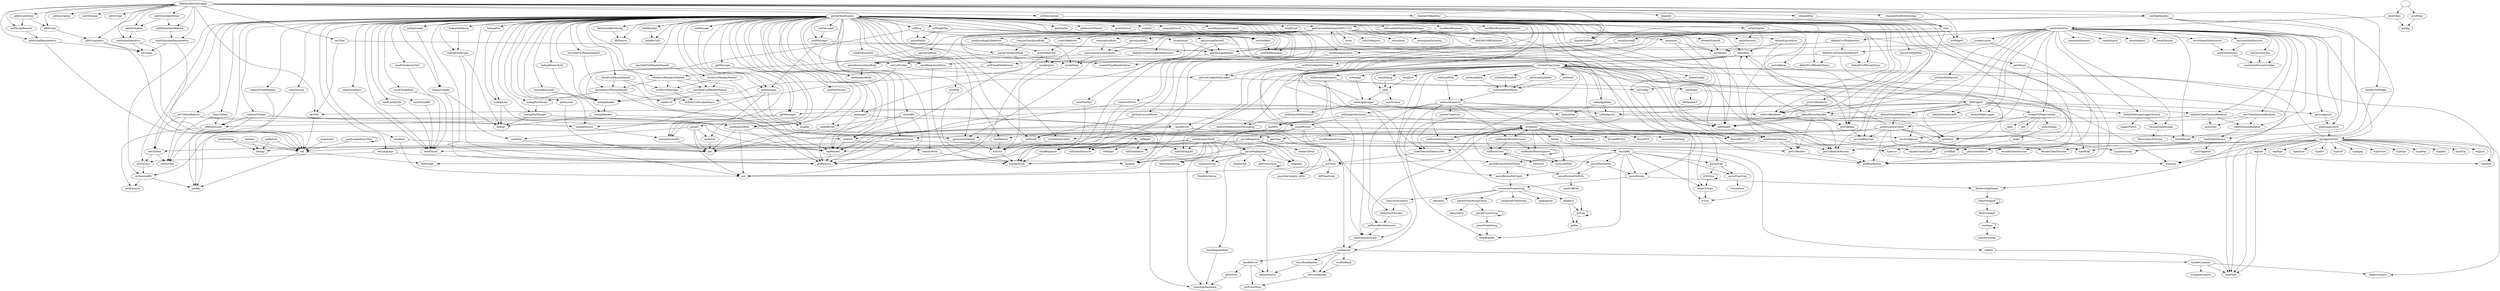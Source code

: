 strict digraph deps {
"acceptsJson" [style=solid];
"addAttrs" [style=solid];
"addContentDispositionFileName" [style=solid];
"addHeader" [style=solid];
"addHeaderInternal" [style=solid];
"addMessage" [style=solid];
"addMessageI" [style=solid];
"addScript" [style=solid];
"addScriptAttrs" [style=solid];
"addScriptEither" [style=solid];
"addScriptRemote" [style=solid];
"addScriptRemoteAttrs" [style=solid];
"addStylesheet" [style=solid];
"addStylesheetAttrs" [style=solid];
"addStylesheetEither" [style=solid];
"addStylesheetRemote" [style=solid];
"addStylesheetRemoteAttrs" [style=solid];
"addTwoLetters" [style=solid];
"alreadyExpired" [style=solid];
"array" [style=solid];
"asWidgetT" [style=solid];
"askHandlerEnv" [style=solid];
"asyncHelper" [style=solid];
"authorizationCheck" [style=solid];
"badMethod" [style=solid];
"basicRunHandler" [style=solid];
"breadcrumbs" [style=solid];
"cacheByGet" [style=solid];
"cacheBySet" [style=solid];
"cacheGet" [style=solid];
"cacheSeconds" [style=solid];
"cacheSet" [style=solid];
"cached" [style=solid];
"cachedBy" [style=solid];
"checkCsrfHeaderNamed" [style=solid];
"checkCsrfHeaderOrParam" [style=solid];
"checkCsrfParamNamed" [style=solid];
"clearSession" [style=solid];
"clearUltDest" [style=solid];
"clientSessionBackend" [style=solid];
"clientSessionDateCacher" [style=solid];
"contentTypeHeaderIsJson" [style=solid];
"contentTypeTypes" [style=solid];
"csrfCheckMiddleware" [style=solid];
"csrfErrorMessage" [style=solid];
"csrfSetCookieMiddleware" [style=solid];
"customizeSessionCookies" [style=solid];
"decodeClientSession" [style=solid];
"defaultClientSessionBackend" [style=solid];
"defaultCsrfCheckMiddleware" [style=solid];
"defaultCsrfCookieName" [style=solid];
"defaultCsrfHeaderName" [style=solid];
"defaultCsrfMiddleware" [style=solid];
"defaultCsrfParamName" [style=solid];
"defaultCsrfSetCookieMiddleware" [style=solid];
"defaultErrorHandler" [style=solid];
"defaultGen" [style=solid];
"defaultGetHandler" [style=solid];
"defaultLayoutJson" [style=solid];
"defaultMakeLogger" [style=solid];
"defaultMessageLoggerSource" [style=solid];
"defaultMiddlewaresNoLogging" [style=solid];
"defaultShouldLogIO" [style=solid];
"defaultStatus" [style=solid];
"defaultYesodMiddleware" [style=solid];
"deleteCookie" [style=solid];
"deleteSession" [style=solid];
"develMain" [style=solid];
"diffTimeScale" [style=solid];
"dispatchFromString" [style=solid];
"dispatchTo" [style=solid];
"drop1Slash" [style=solid];
"dropBracket" [style=solid];
"emptyContent" [style=solid];
"encodeClientSession" [style=solid];
"envClientSessionBackend" [style=solid];
"errFromShow" [style=solid];
"evalFallback" [style=solid];
"evaluateContent" [style=solid];
"expiresAt" [style=solid];
"fakeHandlerGetLogger" [style=solid];
"fileLocationToString" [style=solid];
"fileSource" [style=solid];
"fileSourceByteString" [style=solid];
"findOverlapF" [style=solid];
"findOverlapNames" [style=solid];
"findOverlapsF" [style=solid];
"flatten" [style=solid];
"forkHandler" [style=solid];
"formatLogMessage" [style=solid];
"formatRFC1123" [style=solid];
"formatRFC822" [style=solid];
"formatW3" [style=solid];
"fromByteVector" [style=solid];
"get" [style=solid];
"getApprootText" [style=solid];
"getCurrentMaxExpiresRFC1123" [style=solid];
"getCurrentRoute" [style=solid];
"getExpires" [style=solid];
"getGetMaxExpires" [style=solid];
"getMessage" [style=solid];
"getMessageRender" [style=solid];
"getMessages" [style=solid];
"getPostParams" [style=solid];
"getRequest" [style=solid];
"getRouteToParent" [style=solid];
"getSession" [style=solid];
"getStatus" [style=solid];
"getSubCurrentRoute" [style=solid];
"getSubYesod" [style=solid];
"getTime" [style=solid];
"getUrlRender" [style=solid];
"getUrlRenderParams" [style=solid];
"getYesod" [style=solid];
"getsYesod" [style=solid];
"giveUrlRenderer" [style=solid];
"goRes" [style=solid];
"goTree" [style=solid];
"guessApproot" [style=solid];
"guessApprootOr" [style=solid];
"hamletToRepHtml" [style=solid];
"handleContents" [style=solid];
"handleError" [style=solid];
"handlerError" [style=solid];
"handlerToIO" [style=solid];
"handlerToWidget" [style=solid];
"hasSuffix" [style=solid];
"hasValidCsrfHeaderNamed" [style=solid];
"hasValidCsrfHeaderNamed\'" [style=solid];
"hasValidCsrfParamNamed" [style=solid];
"hasValidCsrfParamNamed\'" [style=solid];
"hcError" [style=solid];
"headerToPair" [style=solid];
"httpAccept" [style=solid];
"ihamletToHtml" [style=solid];
"ihamletToRepHtml" [style=solid];
"instanceD" [style=solid];
"invalidArgs" [style=solid];
"invalidArgsI" [style=solid];
"isTvar" [style=solid];
"jelper" [style=solid];
"jsToHtml" [style=solid];
"jsonEncodingOrRedirect" [style=solid];
"jsonOrRedirect" [style=solid];
"jsonOrRedirect\'" [style=solid];
"jsonToRepJson" [style=solid];
"justSingleton" [style=solid];
"langKey" [style=solid];
"languages" [style=solid];
"laxSameSiteSessions" [style=solid];
"left" [style=solid];
"liftHandlerT" [style=solid];
"liftWidgetT" [style=solid];
"limitRequestBody" [style=solid];
"lineContinuations" [style=solid];
"liteApp" [style=solid];
"loadClientSession" [style=solid];
"loggerPutStr" [style=solid];
"lookupBasicAuth" [style=solid];
"lookupBearerAuth" [style=solid];
"lookupCookie" [style=solid];
"lookupCookies" [style=solid];
"lookupFile" [style=solid];
"lookupFiles" [style=solid];
"lookupGetParam" [style=solid];
"lookupGetParams" [style=solid];
"lookupHeader" [style=solid];
"lookupHeaders" [style=solid];
"lookupPostParam" [style=solid];
"lookupPostParams" [style=solid];
"lookupSession" [style=solid];
"lookupSessionBS" [style=solid];
"lookup\'" [style=solid];
"masterTypeSyns" [style=solid];
"maybeAuthorized" [style=solid];
"minToSec" [style=solid];
"mkDefaultMiddlewares" [style=solid];
"mkDispatchClause" [style=solid];
"mkDispatchInstance" [style=solid];
"mkFileInfoFile" [style=solid];
"mkFileInfoLBS" [style=solid];
"mkFileInfoSource" [style=solid];
"mkMDS" [style=solid];
"mkParseRouteInstance" [style=solid];
"mkRenderRouteClauses" [style=solid];
"mkRenderRouteInstance" [style=solid];
"mkRouteAttrsInstance" [style=solid];
"mkRouteCons" [style=solid];
"mkYesod" [style=solid];
"mkYesodData" [style=solid];
"mkYesodDispatch" [style=solid];
"mkYesodGeneral" [style=solid];
"mkYesodSubData" [style=solid];
"mkYesodSubDispatch" [style=solid];
"mkYesodWith" [style=solid];
"mkYesodWithParser" [style=solid];
"modSession" [style=solid];
"modify" [style=solid];
"msgKey" [style=solid];
"myApp" [style=solid];
"nameToType" [style=solid];
"neverExpires" [style=solid];
"newIdent" [style=solid];
"notAuthenticated" [style=solid];
"notFound" [style=solid];
"notModified" [style=solid];
"notStrict" [style=solid];
"onMethod" [style=solid];
"onStatic" [style=solid];
"overlaps" [style=solid];
"parseCheckJsonBody" [style=solid];
"parseInsecureJsonBody" [style=solid];
"parseJsonBody" [style=solid];
"parseJsonBody_" [style=solid];
"parseMatch" [style=solid];
"parseRoutes" [style=solid];
"parseRoutesFile" [style=solid];
"parseRoutesFileNoCheck" [style=solid];
"parseRoutesFileWith" [style=solid];
"parseRoutesNoCheck" [style=solid];
"parseType" [style=solid];
"parseTypeTree" [style=solid];
"parseWaiRequest" [style=solid];
"permissionDenied" [style=solid];
"permissionDeniedI" [style=solid];
"pieceFromString" [style=solid];
"piecesFromString" [style=solid];
"piecesFromStringCheck" [style=solid];
"piecesOverlap" [style=solid];
"posixDayLength_int64" [style=solid];
"preEscapedLazyText" [style=solid];
"prodMain" [style=solid];
"provideJson" [style=solid];
"provideRep" [style=solid];
"provideRepType" [style=solid];
"put" [style=solid];
"putTime" [style=solid];
"randomString" [style=solid];
"rawRequestBody" [style=solid];
"rbHelper" [style=solid];
"rbHelper\'" [style=solid];
"readIntegral" [style=solid];
"readUtf8File" [style=solid];
"redirect" [style=solid];
"redirectToPost" [style=solid];
"redirectUltDest" [style=solid];
"redirectWith" [style=solid];
"repJson" [style=solid];
"repPlain" [style=solid];
"repXml" [style=solid];
"replaceOrAddHeader" [style=solid];
"requireCheckJsonBody" [style=solid];
"requireInsecureJsonBody" [style=solid];
"requireJsonBody" [style=solid];
"resolveApproot" [style=solid];
"resourceMulti" [style=solid];
"resourceTreeName" [style=solid];
"resourceTreePieces" [style=solid];
"resourcesFromString" [style=solid];
"respond" [style=solid];
"respondSource" [style=solid];
"returnJson" [style=solid];
"returnJsonEncoding" [style=solid];
"rfc6266Utf8FileName" [style=solid];
"right" [style=solid];
"rules" [style=solid];
"runFakeHandler" [style=solid];
"runHandler" [style=solid];
"runRequestBody" [style=solid];
"safeEh" [style=solid];
"sameSiteSession" [style=solid];
"selectRep" [style=solid];
"sendChunk" [style=solid];
"sendChunkBS" [style=solid];
"sendChunkHtml" [style=solid];
"sendChunkLBS" [style=solid];
"sendChunkLazyText" [style=solid];
"sendChunkText" [style=solid];
"sendFile" [style=solid];
"sendFilePart" [style=solid];
"sendFlush" [style=solid];
"sendRawResponse" [style=solid];
"sendRawResponseNoConduit" [style=solid];
"sendResponse" [style=solid];
"sendResponseCreated" [style=solid];
"sendResponseNoContent" [style=solid];
"sendResponseStatus" [style=solid];
"sendStatusJSON" [style=solid];
"sendWaiApplication" [style=solid];
"sendWaiResponse" [style=solid];
"serverValue" [style=solid];
"setCookie" [style=solid];
"setCsrfCookie" [style=solid];
"setCsrfCookieWithCookie" [style=solid];
"setDescription" [style=solid];
"setDescriptionI" [style=solid];
"setEtag" [style=solid];
"setHeader" [style=solid];
"setLanguage" [style=solid];
"setMessage" [style=solid];
"setMessageI" [style=solid];
"setOGImage" [style=solid];
"setOGType" [style=solid];
"setSession" [style=solid];
"setSessionBS" [style=solid];
"setTitle" [style=solid];
"setTitleI" [style=solid];
"setUltDest" [style=solid];
"setUltDestCurrent" [style=solid];
"setUltDestReferer" [style=solid];
"setWeakEtag" [style=solid];
"showIntegral" [style=solid];
"simpleContentType" [style=solid];
"splitSpaces" [style=solid];
"sslOnlyMiddleware" [style=solid];
"sslOnlySessions" [style=solid];
"strictSameSiteSessions" [style=solid];
"subHelper" [style=solid];
"takeAttrs" [style=solid];
"tell" [style=solid];
"tellWidget" [style=solid];
"textQueryString" [style=solid];
"toErrorHandler" [style=solid];
"toTypeTree" [style=solid];
"toUnique" [style=solid];
"toWaiApp" [style=solid];
"toWaiAppLogger" [style=solid];
"toWaiAppPlain" [style=solid];
"toWaiAppYre" [style=solid];
"tokenKey" [style=solid];
"tooLargeResponse" [style=solid];
"ttToType" [style=solid];
"typeAtom" [style=solid];
"typeCss" [style=solid];
"typeFlv" [style=solid];
"typeGif" [style=solid];
"typeHtml" [style=solid];
"typeJavascript" [style=solid];
"typeJpeg" [style=solid];
"typeJson" [style=solid];
"typeOctet" [style=solid];
"typeOgv" [style=solid];
"typePlain" [style=solid];
"typePng" [style=solid];
"typeRss" [style=solid];
"typeSvg" [style=solid];
"typeXml" [style=solid];
"ultDestKey" [style=solid];
"unauthorizedI" [style=solid];
"validCsrf" [style=solid];
"waiRequest" [style=solid];
"warp" [style=solid];
"warpDebug" [style=solid];
"warpEnv" [style=solid];
"watchTermFile" [style=solid];
"whamlet" [style=solid];
"whamletFile" [style=solid];
"whamletFileWithSettings" [style=solid];
"widgetToPageContent" [style=solid];
"withDynamic" [style=solid];
"withDynamicMulti" [style=solid];
"withUrlRenderer" [style=solid];
"yarToResponse" [style=solid];
"yesodRender" [style=solid];
"yesodRunner" [style=solid];
"yesodVersion" [style=solid];
"" -> "develMain";
"" -> "prodMain";
"acceptsJson" -> "getRequest";
"addAttrs" -> "goRes";
"addAttrs" -> "goTree";
"addContentDispositionFileName" -> "addHeader";
"addContentDispositionFileName" -> "rfc6266Utf8FileName";
"addHeader" -> "addHeaderInternal";
"addHeaderInternal" -> "getUrlRender";
"addHeaderInternal" -> "getUrlRenderParams";
"addHeaderInternal" -> "tell";
"addMessage" -> "lookupSessionBS";
"addMessage" -> "msgKey";
"addMessage" -> "setSessionBS";
"addMessageI" -> "addMessage";
"addMessageI" -> "getMessageRender";
"addScript" -> "addScriptAttrs";
"addScriptAttrs" -> "tell";
"addScriptAttrs" -> "toUnique";
"addScriptEither" -> "addScript";
"addScriptEither" -> "addScriptRemote";
"addScriptRemote" -> "addScriptRemoteAttrs";
"addScriptRemoteAttrs" -> "tell";
"addScriptRemoteAttrs" -> "toUnique";
"addStylesheet" -> "addStylesheetAttrs";
"addStylesheetAttrs" -> "tell";
"addStylesheetAttrs" -> "toUnique";
"addStylesheetEither" -> "addStylesheet";
"addStylesheetEither" -> "addStylesheetRemote";
"addStylesheetRemote" -> "addStylesheetRemoteAttrs";
"addStylesheetRemoteAttrs" -> "tell";
"addStylesheetRemoteAttrs" -> "toUnique";
"addTwoLetters" -> "addTwoLetters";
"alreadyExpired" -> "setHeader";
"asyncHelper" -> "jelper";
"authorizationCheck" -> "getCurrentRoute";
"authorizationCheck" -> "getYesod";
"authorizationCheck" -> "notAuthenticated";
"authorizationCheck" -> "permissionDenied";
"authorizationCheck" -> "provideRepType";
"authorizationCheck" -> "redirect";
"authorizationCheck" -> "selectRep";
"authorizationCheck" -> "setUltDestCurrent";
"authorizationCheck" -> "typeHtml";
"authorizationCheck" -> "typeJson";
"badMethod" -> "hcError";
"badMethod" -> "waiRequest";
"basicRunHandler" -> "defaultStatus";
"basicRunHandler" -> "toErrorHandler";
"breadcrumbs" -> "getCurrentRoute";
"breadcrumbs" -> "sendWaiApplication";
"cacheByGet" -> "get";
"cacheBySet" -> "get";
"cacheBySet" -> "getTime";
"cacheBySet" -> "put";
"cacheBySet" -> "putTime";
"cacheBySet" -> "tellWidget";
"cacheGet" -> "get";
"cacheSeconds" -> "setHeader";
"cacheSet" -> "get";
"cacheSet" -> "put";
"cached" -> "cacheGet";
"cached" -> "cacheSet";
"cached" -> "get";
"cached" -> "put";
"cachedBy" -> "cacheByGet";
"cachedBy" -> "cacheBySet";
"cachedBy" -> "get";
"cachedBy" -> "put";
"checkCsrfHeaderNamed" -> "csrfErrorMessage";
"checkCsrfHeaderNamed" -> "hasValidCsrfHeaderNamed\'";
"checkCsrfHeaderNamed" -> "permissionDenied";
"checkCsrfHeaderOrParam" -> "csrfErrorMessage";
"checkCsrfHeaderOrParam" -> "hasValidCsrfHeaderNamed\'";
"checkCsrfHeaderOrParam" -> "hasValidCsrfParamNamed\'";
"checkCsrfHeaderOrParam" -> "permissionDenied";
"checkCsrfParamNamed" -> "csrfErrorMessage";
"checkCsrfParamNamed" -> "hasValidCsrfParamNamed\'";
"checkCsrfParamNamed" -> "permissionDenied";
"clearSession" -> "modify";
"clearUltDest" -> "deleteSession";
"clearUltDest" -> "ultDestKey";
"clientSessionBackend" -> "loadClientSession";
"clientSessionDateCacher" -> "putTime";
"contentTypeTypes" -> "defaultMiddlewaresNoLogging";
"contentTypeTypes" -> "getGetMaxExpires";
"contentTypeTypes" -> "mkDefaultMiddlewares";
"contentTypeTypes" -> "mkYesod";
"contentTypeTypes" -> "mkYesodData";
"contentTypeTypes" -> "mkYesodDispatch";
"contentTypeTypes" -> "mkYesodSubData";
"contentTypeTypes" -> "mkYesodSubDispatch";
"contentTypeTypes" -> "mkYesodWith";
"contentTypeTypes" -> "parseRoutes";
"contentTypeTypes" -> "parseRoutesFile";
"contentTypeTypes" -> "parseRoutesFileNoCheck";
"contentTypeTypes" -> "parseRoutesNoCheck";
"contentTypeTypes" -> "simpleContentType";
"contentTypeTypes" -> "toWaiApp";
"contentTypeTypes" -> "toWaiAppPlain";
"contentTypeTypes" -> "toWaiAppYre";
"contentTypeTypes" -> "typeCss";
"contentTypeTypes" -> "typeHtml";
"contentTypeTypes" -> "typeJavascript";
"contentTypeTypes" -> "typeJson";
"contentTypeTypes" -> "typePlain";
"contentTypeTypes" -> "typeXml";
"contentTypeTypes" -> "warp";
"contentTypeTypes" -> "warpDebug";
"contentTypeTypes" -> "warpEnv";
"csrfCheckMiddleware" -> "checkCsrfHeaderOrParam";
"csrfErrorMessage" -> "defaultCsrfCookieName";
"csrfSetCookieMiddleware" -> "setCsrfCookieWithCookie";
"defaultClientSessionBackend" -> "clientSessionBackend";
"defaultClientSessionBackend" -> "clientSessionDateCacher";
"defaultClientSessionBackend" -> "minToSec";
"defaultCsrfCheckMiddleware" -> "csrfCheckMiddleware";
"defaultCsrfCheckMiddleware" -> "defaultCsrfHeaderName";
"defaultCsrfCheckMiddleware" -> "defaultCsrfParamName";
"defaultCsrfCheckMiddleware" -> "getCurrentRoute";
"defaultCsrfMiddleware" -> "defaultCsrfCheckMiddleware";
"defaultCsrfMiddleware" -> "defaultCsrfSetCookieMiddleware";
"defaultCsrfSetCookieMiddleware" -> "setCsrfCookie";
"defaultErrorHandler" -> "addHeader";
"defaultErrorHandler" -> "getUrlRender";
"defaultErrorHandler" -> "getYesod";
"defaultErrorHandler" -> "provideRep";
"defaultErrorHandler" -> "selectRep";
"defaultErrorHandler" -> "waiRequest";
"defaultGetHandler" -> "mkParseRouteInstance";
"defaultLayoutJson" -> "provideRep";
"defaultLayoutJson" -> "selectRep";
"defaultMessageLoggerSource" -> "formatLogMessage";
"defaultMessageLoggerSource" -> "loggerPutStr";
"defaultYesodMiddleware" -> "addHeader";
"defaultYesodMiddleware" -> "authorizationCheck";
"deleteCookie" -> "addHeaderInternal";
"deleteSession" -> "modSession";
"deleteSession" -> "modify";
"develMain" -> "myApp";
"develMain" -> "watchTermFile";
"dispatchTo" -> "tell";
"envClientSessionBackend" -> "clientSessionBackend";
"envClientSessionBackend" -> "clientSessionDateCacher";
"envClientSessionBackend" -> "minToSec";
"evalFallback" -> "toErrorHandler";
"expiresAt" -> "formatRFC1123";
"expiresAt" -> "setHeader";
"fakeHandlerGetLogger" -> "addScript";
"fakeHandlerGetLogger" -> "addScriptAttrs";
"fakeHandlerGetLogger" -> "addScriptEither";
"fakeHandlerGetLogger" -> "addScriptRemote";
"fakeHandlerGetLogger" -> "addScriptRemoteAttrs";
"fakeHandlerGetLogger" -> "addStylesheet";
"fakeHandlerGetLogger" -> "addStylesheetAttrs";
"fakeHandlerGetLogger" -> "addStylesheetEither";
"fakeHandlerGetLogger" -> "addStylesheetRemote";
"fakeHandlerGetLogger" -> "addStylesheetRemoteAttrs";
"fakeHandlerGetLogger" -> "asWidgetT";
"fakeHandlerGetLogger" -> "handlerToWidget";
"fakeHandlerGetLogger" -> "ihamletToHtml";
"fakeHandlerGetLogger" -> "ihamletToRepHtml";
"fakeHandlerGetLogger" -> "runFakeHandler";
"fakeHandlerGetLogger" -> "setDescription";
"fakeHandlerGetLogger" -> "setDescriptionI";
"fakeHandlerGetLogger" -> "setOGImage";
"fakeHandlerGetLogger" -> "setOGType";
"fakeHandlerGetLogger" -> "setTitle";
"fakeHandlerGetLogger" -> "setTitleI";
"fakeHandlerGetLogger" -> "whamlet";
"fakeHandlerGetLogger" -> "whamletFile";
"fakeHandlerGetLogger" -> "whamletFileWithSettings";
"fileSourceByteString" -> "fileSource";
"findOverlapF" -> "overlaps";
"findOverlapNames" -> "findOverlapsF";
"findOverlapsF" -> "findOverlapF";
"findOverlapsF" -> "findOverlapsF";
"flatten" -> "hasSuffix";
"forkHandler" -> "handlerToIO";
"formatLogMessage" -> "fileLocationToString";
"getApprootText" -> "contentTypeTypes";
"getApprootText" -> "emptyContent";
"getApprootText" -> "repJson";
"getApprootText" -> "repPlain";
"getApprootText" -> "repXml";
"getApprootText" -> "simpleContentType";
"getApprootText" -> "typeAtom";
"getApprootText" -> "typeCss";
"getApprootText" -> "typeFlv";
"getApprootText" -> "typeGif";
"getApprootText" -> "typeHtml";
"getApprootText" -> "typeJavascript";
"getApprootText" -> "typeJpeg";
"getApprootText" -> "typeJson";
"getApprootText" -> "typeOctet";
"getApprootText" -> "typeOgv";
"getApprootText" -> "typePlain";
"getApprootText" -> "typePng";
"getApprootText" -> "typeRss";
"getApprootText" -> "typeSvg";
"getApprootText" -> "typeXml";
"getCurrentMaxExpiresRFC1123" -> "acceptsJson";
"getCurrentMaxExpiresRFC1123" -> "array";
"getCurrentMaxExpiresRFC1123" -> "contentTypeHeaderIsJson";
"getCurrentMaxExpiresRFC1123" -> "defaultLayoutJson";
"getCurrentMaxExpiresRFC1123" -> "formatRFC1123";
"getCurrentMaxExpiresRFC1123" -> "jsonEncodingOrRedirect";
"getCurrentMaxExpiresRFC1123" -> "jsonOrRedirect";
"getCurrentMaxExpiresRFC1123" -> "jsonToRepJson";
"getCurrentMaxExpiresRFC1123" -> "parseCheckJsonBody";
"getCurrentMaxExpiresRFC1123" -> "parseInsecureJsonBody";
"getCurrentMaxExpiresRFC1123" -> "parseJsonBody";
"getCurrentMaxExpiresRFC1123" -> "parseJsonBody_";
"getCurrentMaxExpiresRFC1123" -> "provideJson";
"getCurrentMaxExpiresRFC1123" -> "requireCheckJsonBody";
"getCurrentMaxExpiresRFC1123" -> "requireInsecureJsonBody";
"getCurrentMaxExpiresRFC1123" -> "requireJsonBody";
"getCurrentMaxExpiresRFC1123" -> "returnJson";
"getCurrentMaxExpiresRFC1123" -> "returnJsonEncoding";
"getCurrentRoute" -> "askHandlerEnv";
"getGetMaxExpires" -> "addContentDispositionFileName";
"getGetMaxExpires" -> "addHeader";
"getGetMaxExpires" -> "addMessage";
"getGetMaxExpires" -> "addMessageI";
"getGetMaxExpires" -> "alreadyExpired";
"getGetMaxExpires" -> "badMethod";
"getGetMaxExpires" -> "cacheByGet";
"getGetMaxExpires" -> "cacheBySet";
"getGetMaxExpires" -> "cacheGet";
"getGetMaxExpires" -> "cacheSeconds";
"getGetMaxExpires" -> "cacheSet";
"getGetMaxExpires" -> "cached";
"getGetMaxExpires" -> "cachedBy";
"getGetMaxExpires" -> "checkCsrfHeaderNamed";
"getGetMaxExpires" -> "checkCsrfHeaderOrParam";
"getGetMaxExpires" -> "checkCsrfParamNamed";
"getGetMaxExpires" -> "clearSession";
"getGetMaxExpires" -> "clearUltDest";
"getGetMaxExpires" -> "defaultCsrfCookieName";
"getGetMaxExpires" -> "defaultCsrfHeaderName";
"getGetMaxExpires" -> "defaultCsrfParamName";
"getGetMaxExpires" -> "deleteCookie";
"getGetMaxExpires" -> "deleteSession";
"getGetMaxExpires" -> "expiresAt";
"getGetMaxExpires" -> "fileSource";
"getGetMaxExpires" -> "fileSourceByteString";
"getGetMaxExpires" -> "forkHandler";
"getGetMaxExpires" -> "getCurrentMaxExpiresRFC1123";
"getGetMaxExpires" -> "getCurrentRoute";
"getGetMaxExpires" -> "getExpires";
"getGetMaxExpires" -> "getMessage";
"getGetMaxExpires" -> "getMessageRender";
"getGetMaxExpires" -> "getMessages";
"getGetMaxExpires" -> "getPostParams";
"getGetMaxExpires" -> "getRequest";
"getGetMaxExpires" -> "getRouteToParent";
"getGetMaxExpires" -> "getSession";
"getGetMaxExpires" -> "getSubCurrentRoute";
"getGetMaxExpires" -> "getSubYesod";
"getGetMaxExpires" -> "getUrlRender";
"getGetMaxExpires" -> "getUrlRenderParams";
"getGetMaxExpires" -> "getYesod";
"getGetMaxExpires" -> "getsYesod";
"getGetMaxExpires" -> "giveUrlRenderer";
"getGetMaxExpires" -> "hamletToRepHtml";
"getGetMaxExpires" -> "handlerToIO";
"getGetMaxExpires" -> "hasValidCsrfHeaderNamed";
"getGetMaxExpires" -> "hasValidCsrfParamNamed";
"getGetMaxExpires" -> "invalidArgs";
"getGetMaxExpires" -> "invalidArgsI";
"getGetMaxExpires" -> "languages";
"getGetMaxExpires" -> "lookupBasicAuth";
"getGetMaxExpires" -> "lookupBearerAuth";
"getGetMaxExpires" -> "lookupCookie";
"getGetMaxExpires" -> "lookupCookies";
"getGetMaxExpires" -> "lookupFile";
"getGetMaxExpires" -> "lookupFiles";
"getGetMaxExpires" -> "lookupGetParam";
"getGetMaxExpires" -> "lookupGetParams";
"getGetMaxExpires" -> "lookupHeader";
"getGetMaxExpires" -> "lookupHeaders";
"getGetMaxExpires" -> "lookupPostParam";
"getGetMaxExpires" -> "lookupPostParams";
"getGetMaxExpires" -> "lookupSession";
"getGetMaxExpires" -> "lookupSessionBS";
"getGetMaxExpires" -> "mkFileInfoLBS";
"getGetMaxExpires" -> "mkFileInfoSource";
"getGetMaxExpires" -> "neverExpires";
"getGetMaxExpires" -> "newIdent";
"getGetMaxExpires" -> "notAuthenticated";
"getGetMaxExpires" -> "notFound";
"getGetMaxExpires" -> "notModified";
"getGetMaxExpires" -> "permissionDenied";
"getGetMaxExpires" -> "permissionDeniedI";
"getGetMaxExpires" -> "provideRep";
"getGetMaxExpires" -> "provideRepType";
"getGetMaxExpires" -> "rawRequestBody";
"getGetMaxExpires" -> "redirect";
"getGetMaxExpires" -> "redirectToPost";
"getGetMaxExpires" -> "redirectUltDest";
"getGetMaxExpires" -> "redirectWith";
"getGetMaxExpires" -> "replaceOrAddHeader";
"getGetMaxExpires" -> "respond";
"getGetMaxExpires" -> "respondSource";
"getGetMaxExpires" -> "runRequestBody";
"getGetMaxExpires" -> "selectRep";
"getGetMaxExpires" -> "sendChunk";
"getGetMaxExpires" -> "sendChunkBS";
"getGetMaxExpires" -> "sendChunkHtml";
"getGetMaxExpires" -> "sendChunkLBS";
"getGetMaxExpires" -> "sendChunkLazyText";
"getGetMaxExpires" -> "sendChunkText";
"getGetMaxExpires" -> "sendFile";
"getGetMaxExpires" -> "sendFilePart";
"getGetMaxExpires" -> "sendFlush";
"getGetMaxExpires" -> "sendRawResponse";
"getGetMaxExpires" -> "sendRawResponseNoConduit";
"getGetMaxExpires" -> "sendResponse";
"getGetMaxExpires" -> "sendResponseCreated";
"getGetMaxExpires" -> "sendResponseNoContent";
"getGetMaxExpires" -> "sendResponseStatus";
"getGetMaxExpires" -> "sendStatusJSON";
"getGetMaxExpires" -> "sendWaiApplication";
"getGetMaxExpires" -> "sendWaiResponse";
"getGetMaxExpires" -> "setCookie";
"getGetMaxExpires" -> "setCsrfCookie";
"getGetMaxExpires" -> "setCsrfCookieWithCookie";
"getGetMaxExpires" -> "setEtag";
"getGetMaxExpires" -> "setHeader";
"getGetMaxExpires" -> "setLanguage";
"getGetMaxExpires" -> "setMessage";
"getGetMaxExpires" -> "setMessageI";
"getGetMaxExpires" -> "setSession";
"getGetMaxExpires" -> "setSessionBS";
"getGetMaxExpires" -> "setUltDest";
"getGetMaxExpires" -> "setUltDestCurrent";
"getGetMaxExpires" -> "setUltDestReferer";
"getGetMaxExpires" -> "setWeakEtag";
"getGetMaxExpires" -> "waiRequest";
"getGetMaxExpires" -> "withUrlRenderer";
"getMessage" -> "getMessages";
"getMessageRender" -> "askHandlerEnv";
"getMessageRender" -> "languages";
"getMessages" -> "deleteSession";
"getMessages" -> "lookupSessionBS";
"getMessages" -> "msgKey";
"getPostParams" -> "runRequestBody";
"getSession" -> "get";
"getStatus" -> "tooLargeResponse";
"getSubCurrentRoute" -> "notFound";
"getSubCurrentRoute" -> "yesodRunner";
"getTime" -> "get";
"getTime" -> "posixDayLength_int64";
"getUrlRender" -> "askHandlerEnv";
"getUrlRenderParams" -> "askHandlerEnv";
"getYesod" -> "askHandlerEnv";
"getsYesod" -> "askHandlerEnv";
"giveUrlRenderer" -> "withUrlRenderer";
"goTree" -> "goRes";
"goTree" -> "goTree";
"guessApproot" -> "guessApprootOr";
"guessApprootOr" -> "getApprootText";
"hamletToRepHtml" -> "withUrlRenderer";
"handleContents" -> "emptyContent";
"handleContents" -> "evaluateContent";
"handleContents" -> "typePlain";
"handleError" -> "defaultStatus";
"handleError" -> "errFromShow";
"handleError" -> "getStatus";
"handlerToWidget" -> "findOverlapNames";
"hasSuffix" -> "dropBracket";
"hasSuffix" -> "isTvar";
"hasSuffix" -> "nameToType";
"hasSuffix" -> "parseRoutes";
"hasSuffix" -> "parseRoutesFile";
"hasSuffix" -> "parseRoutesFileNoCheck";
"hasSuffix" -> "parseRoutesNoCheck";
"hasSuffix" -> "parseType";
"hasSuffix" -> "parseTypeTree";
"hasValidCsrfHeaderNamed" -> "hasValidCsrfHeaderNamed\'";
"hasValidCsrfHeaderNamed\'" -> "getRequest";
"hasValidCsrfHeaderNamed\'" -> "lookupHeader";
"hasValidCsrfHeaderNamed\'" -> "validCsrf";
"hasValidCsrfParamNamed" -> "hasValidCsrfParamNamed\'";
"hasValidCsrfParamNamed\'" -> "getRequest";
"hasValidCsrfParamNamed\'" -> "lookupPostParam";
"hasValidCsrfParamNamed\'" -> "validCsrf";
"hcError" -> "handlerError";
"ihamletToHtml" -> "getMessageRender";
"ihamletToHtml" -> "getUrlRenderParams";
"ihamletToRepHtml" -> "ihamletToHtml";
"instanceD" -> "flatten";
"instanceD" -> "formatRFC1123";
"instanceD" -> "formatRFC822";
"instanceD" -> "formatW3";
"instanceD" -> "getCurrentMaxExpiresRFC1123";
"instanceD" -> "getTime";
"instanceD" -> "mkRenderRouteClauses";
"instanceD" -> "mkRenderRouteInstance";
"instanceD" -> "mkRouteAttrsInstance";
"instanceD" -> "mkRouteCons";
"instanceD" -> "putTime";
"instanceD" -> "resourceMulti";
"instanceD" -> "resourceTreeName";
"instanceD" -> "resourceTreePieces";
"invalidArgs" -> "hcError";
"invalidArgsI" -> "getMessageRender";
"invalidArgsI" -> "invalidArgs";
"jelper" -> "jsToHtml";
"jsonEncodingOrRedirect" -> "jsonOrRedirect\'";
"jsonOrRedirect" -> "jsonOrRedirect\'";
"jsonOrRedirect\'" -> "acceptsJson";
"jsonOrRedirect\'" -> "redirect";
"languages" -> "getRequest";
"languages" -> "langKey";
"languages" -> "lookupSession";
"laxSameSiteSessions" -> "sameSiteSession";
"liftWidgetT" -> "defaultClientSessionBackend";
"liftWidgetT" -> "defaultErrorHandler";
"liftWidgetT" -> "defaultMakeLogger";
"liftWidgetT" -> "defaultMessageLoggerSource";
"liftWidgetT" -> "defaultShouldLogIO";
"liftWidgetT" -> "defaultYesodMiddleware";
"liftWidgetT" -> "getMessages";
"liftWidgetT" -> "getYesod";
"liftWidgetT" -> "guessApproot";
"liftWidgetT" -> "setTitle";
"liftWidgetT" -> "waiRequest";
"liftWidgetT" -> "widgetToPageContent";
"liftWidgetT" -> "withUrlRenderer";
"limitRequestBody" -> "tooLargeResponse";
"lineContinuations" -> "defaultGetHandler";
"lineContinuations" -> "mkDispatchClause";
"loadClientSession" -> "decodeClientSession";
"loadClientSession" -> "encodeClientSession";
"loadClientSession" -> "justSingleton";
"lookupBasicAuth" -> "lookupHeader";
"lookupBearerAuth" -> "lookupHeader";
"lookupCookie" -> "lookupCookies";
"lookupCookies" -> "getRequest";
"lookupCookies" -> "lookup\'";
"lookupFile" -> "lookupFiles";
"lookupFiles" -> "lookup\'";
"lookupFiles" -> "runRequestBody";
"lookupGetParam" -> "lookupGetParams";
"lookupGetParams" -> "getRequest";
"lookupGetParams" -> "lookup\'";
"lookupHeader" -> "lookupHeaders";
"lookupHeaders" -> "lookup\'";
"lookupHeaders" -> "waiRequest";
"lookupPostParam" -> "lookupPostParams";
"lookupPostParams" -> "lookup\'";
"lookupPostParams" -> "runRequestBody";
"lookupSession" -> "lookupSessionBS";
"lookupSessionBS" -> "get";
"mkDefaultMiddlewares" -> "defaultMiddlewaresNoLogging";
"mkDispatchClause" -> "runHandler";
"mkDispatchInstance" -> "instanceD";
"mkDispatchInstance" -> "mkDispatchClause";
"mkDispatchInstance" -> "mkMDS";
"mkDispatchInstance" -> "yesodRunner";
"mkMDS" -> "badMethod";
"mkMDS" -> "defaultGetHandler";
"mkMDS" -> "notFound";
"mkParseRouteInstance" -> "instanceD";
"mkParseRouteInstance" -> "mkDispatchClause";
"mkRenderRouteClauses" -> "mkRenderRouteClauses";
"mkRenderRouteClauses" -> "resourceMulti";
"mkRenderRouteInstance" -> "instanceD";
"mkRenderRouteInstance" -> "mkRenderRouteClauses";
"mkRenderRouteInstance" -> "mkRouteCons";
"mkRouteAttrsInstance" -> "goTree";
"mkRouteAttrsInstance" -> "instanceD";
"mkRouteCons" -> "mkRouteCons";
"mkRouteCons" -> "notStrict";
"mkRouteCons" -> "resourceMulti";
"mkYesod" -> "mkYesodWithParser";
"mkYesodData" -> "mkYesodWithParser";
"mkYesodDispatch" -> "mkYesodWithParser";
"mkYesodGeneral" -> "dropBracket";
"mkYesodGeneral" -> "isTvar";
"mkYesodGeneral" -> "masterTypeSyns";
"mkYesodGeneral" -> "mkDispatchInstance";
"mkYesodGeneral" -> "mkParseRouteInstance";
"mkYesodGeneral" -> "mkRenderRouteInstance";
"mkYesodGeneral" -> "mkRouteAttrsInstance";
"mkYesodGeneral" -> "nameToType";
"mkYesodGeneral" -> "parseType";
"mkYesodSubData" -> "mkYesodWithParser";
"mkYesodSubDispatch" -> "mkDispatchClause";
"mkYesodSubDispatch" -> "mkMDS";
"mkYesodSubDispatch" -> "subHelper";
"mkYesodWith" -> "mkYesodGeneral";
"mkYesodWithParser" -> "mkYesodGeneral";
"nameToType" -> "isTvar";
"neverExpires" -> "askHandlerEnv";
"neverExpires" -> "cacheSeconds";
"neverExpires" -> "setHeader";
"newIdent" -> "get";
"newIdent" -> "put";
"notAuthenticated" -> "hcError";
"notFound" -> "hcError";
"notModified" -> "sendWaiResponse";
"onMethod" -> "liteApp";
"onMethod" -> "tell";
"onStatic" -> "liteApp";
"onStatic" -> "tell";
"overlaps" -> "overlaps";
"overlaps" -> "piecesOverlap";
"parseCheckJsonBody" -> "contentTypeHeaderIsJson";
"parseCheckJsonBody" -> "lookupHeader";
"parseCheckJsonBody" -> "parseInsecureJsonBody";
"parseInsecureJsonBody" -> "rawRequestBody";
"parseJsonBody" -> "parseInsecureJsonBody";
"parseJsonBody_" -> "requireInsecureJsonBody";
"parseRoutes" -> "findOverlapNames";
"parseRoutes" -> "resourcesFromString";
"parseRoutesFile" -> "parseRoutes";
"parseRoutesFile" -> "parseRoutesFileWith";
"parseRoutesFileNoCheck" -> "parseRoutesFileWith";
"parseRoutesFileNoCheck" -> "parseRoutesNoCheck";
"parseRoutesFileWith" -> "readUtf8File";
"parseRoutesNoCheck" -> "resourcesFromString";
"parseType" -> "parseTypeTree";
"parseType" -> "ttToType";
"parseTypeTree" -> "toTypeTree";
"parseWaiRequest" -> "addTwoLetters";
"parseWaiRequest" -> "httpAccept";
"parseWaiRequest" -> "langKey";
"parseWaiRequest" -> "limitRequestBody";
"parseWaiRequest" -> "randomString";
"parseWaiRequest" -> "textQueryString";
"parseWaiRequest" -> "tokenKey";
"permissionDenied" -> "hcError";
"permissionDeniedI" -> "getMessageRender";
"permissionDeniedI" -> "permissionDenied";
"pieceFromString" -> "dropBracket";
"piecesFromString" -> "pieceFromString";
"piecesFromString" -> "piecesFromString";
"piecesFromStringCheck" -> "drop1Slash";
"piecesFromStringCheck" -> "piecesFromString";
"preEscapedLazyText" -> "preEscapedLazyText";
"preEscapedLazyText" -> "tell";
"prodMain" -> "myApp";
"provideJson" -> "provideRep";
"provideRep" -> "provideRepType";
"putTime" -> "diffTimeScale";
"putTime" -> "posixDayLength_int64";
"putTime" -> "put";
"randomString" -> "fromByteVector";
"rawRequestBody" -> "waiRequest";
"rbHelper" -> "mkFileInfoFile";
"rbHelper" -> "mkFileInfoLBS";
"rbHelper" -> "mkFileInfoSource";
"rbHelper" -> "rbHelper\'";
"redirect" -> "redirectWith";
"redirect" -> "waiRequest";
"redirectToPost" -> "getRequest";
"redirectToPost" -> "sendResponse";
"redirectToPost" -> "withUrlRenderer";
"redirectUltDest" -> "deleteSession";
"redirectUltDest" -> "lookupSession";
"redirectUltDest" -> "redirect";
"redirectUltDest" -> "ultDestKey";
"redirectWith" -> "handlerError";
"repXml" -> "typeJson";
"repXml" -> "typePlain";
"repXml" -> "typeXml";
"replaceOrAddHeader" -> "modify";
"requireCheckJsonBody" -> "invalidArgs";
"requireCheckJsonBody" -> "parseCheckJsonBody";
"requireInsecureJsonBody" -> "invalidArgs";
"requireInsecureJsonBody" -> "parseInsecureJsonBody";
"requireJsonBody" -> "requireInsecureJsonBody";
"resolveApproot" -> "clientSessionDateCacher";
"resolveApproot" -> "decodeClientSession";
"resolveApproot" -> "encodeClientSession";
"resourcesFromString" -> "addAttrs";
"resourcesFromString" -> "dispatchFromString";
"resourcesFromString" -> "lineContinuations";
"resourcesFromString" -> "piecesFromStringCheck";
"resourcesFromString" -> "splitSpaces";
"resourcesFromString" -> "takeAttrs";
"rules" -> "asWidgetT";
"rules" -> "getMessageRender";
"rules" -> "getUrlRenderParams";
"runFakeHandler" -> "getCurrentMaxExpiresRFC1123";
"runFakeHandler" -> "resolveApproot";
"runFakeHandler" -> "runHandler";
"runFakeHandler" -> "typePlain";
"runFakeHandler" -> "yesodRender";
"runHandler" -> "basicRunHandler";
"runHandler" -> "evalFallback";
"runHandler" -> "handleContents";
"runHandler" -> "handleError";
"runHandler" -> "toErrorHandler";
"runRequestBody" -> "get";
"runRequestBody" -> "put";
"runRequestBody" -> "rbHelper";
"runRequestBody" -> "waiRequest";
"safeEh" -> "typePlain";
"sameSiteSession" -> "customizeSessionCookies";
"selectRep" -> "contentTypeTypes";
"selectRep" -> "getRequest";
"selectRep" -> "sendResponseStatus";
"selectRep" -> "simpleContentType";
"sendChunkBS" -> "sendChunk";
"sendChunkHtml" -> "sendChunk";
"sendChunkLBS" -> "sendChunk";
"sendChunkLazyText" -> "sendChunk";
"sendChunkText" -> "sendChunk";
"sendFile" -> "handlerError";
"sendFilePart" -> "handlerError";
"sendResponse" -> "handlerError";
"sendResponseCreated" -> "getUrlRender";
"sendResponseCreated" -> "handlerError";
"sendResponseNoContent" -> "sendWaiResponse";
"sendResponseStatus" -> "handlerError";
"sendStatusJSON" -> "sendResponseStatus";
"sendWaiApplication" -> "handlerError";
"sendWaiResponse" -> "handlerError";
"setCookie" -> "addHeaderInternal";
"setCsrfCookie" -> "defaultCsrfCookieName";
"setCsrfCookie" -> "setCsrfCookieWithCookie";
"setCsrfCookieWithCookie" -> "getRequest";
"setCsrfCookieWithCookie" -> "setCookie";
"setDescriptionI" -> "getMessageRender";
"setEtag" -> "addHeader";
"setEtag" -> "lookupHeader";
"setEtag" -> "notModified";
"setEtag" -> "parseMatch";
"setHeader" -> "addHeader";
"setLanguage" -> "langKey";
"setLanguage" -> "setSession";
"setMessage" -> "addMessage";
"setMessageI" -> "addMessageI";
"setSession" -> "setSessionBS";
"setSessionBS" -> "modSession";
"setSessionBS" -> "modify";
"setTitle" -> "tell";
"setTitleI" -> "getMessageRender";
"setTitleI" -> "setTitle";
"setUltDest" -> "setSession";
"setUltDest" -> "ultDestKey";
"setUltDestCurrent" -> "getCurrentRoute";
"setUltDestCurrent" -> "getRequest";
"setUltDestCurrent" -> "setUltDest";
"setUltDestReferer" -> "lookupSession";
"setUltDestReferer" -> "setUltDest";
"setUltDestReferer" -> "ultDestKey";
"setUltDestReferer" -> "waiRequest";
"setWeakEtag" -> "addHeader";
"setWeakEtag" -> "lookupHeader";
"setWeakEtag" -> "notModified";
"setWeakEtag" -> "parseMatch";
"sslOnlyMiddleware" -> "addHeader";
"sslOnlySessions" -> "customizeSessionCookies";
"strictSameSiteSessions" -> "sameSiteSession";
"subHelper" -> "liftHandlerT";
"subHelper" -> "liftWidgetT";
"tell" -> "modify";
"tell" -> "tellWidget";
"toErrorHandler" -> "errFromShow";
"toWaiApp" -> "toWaiAppLogger";
"toWaiAppLogger" -> "defaultGen";
"toWaiAppLogger" -> "getGetMaxExpires";
"toWaiAppLogger" -> "mkDefaultMiddlewares";
"toWaiAppLogger" -> "toWaiAppYre";
"toWaiAppPlain" -> "defaultGen";
"toWaiAppPlain" -> "getGetMaxExpires";
"toWaiAppPlain" -> "toWaiAppYre";
"toWaiAppYre" -> "resolveApproot";
"toWaiAppYre" -> "sendResponse";
"ttToType" -> "nameToType";
"ttToType" -> "ttToType";
"unauthorizedI" -> "getMessageRender";
"waiRequest" -> "getRequest";
"warp" -> "serverValue";
"warp" -> "toWaiAppLogger";
"warpDebug" -> "warp";
"warpEnv" -> "warp";
"watchTermFile" -> "authorizationCheck";
"watchTermFile" -> "breadcrumbs";
"watchTermFile" -> "clientSessionBackend";
"watchTermFile" -> "clientSessionDateCacher";
"watchTermFile" -> "csrfCheckMiddleware";
"watchTermFile" -> "csrfSetCookieMiddleware";
"watchTermFile" -> "customizeSessionCookies";
"watchTermFile" -> "defaultClientSessionBackend";
"watchTermFile" -> "defaultCsrfCheckMiddleware";
"watchTermFile" -> "defaultCsrfMiddleware";
"watchTermFile" -> "defaultCsrfSetCookieMiddleware";
"watchTermFile" -> "defaultErrorHandler";
"watchTermFile" -> "defaultMakeLogger";
"watchTermFile" -> "defaultMessageLoggerSource";
"watchTermFile" -> "defaultShouldLogIO";
"watchTermFile" -> "defaultYesodMiddleware";
"watchTermFile" -> "envClientSessionBackend";
"watchTermFile" -> "formatLogMessage";
"watchTermFile" -> "getApprootText";
"watchTermFile" -> "guessApproot";
"watchTermFile" -> "guessApprootOr";
"watchTermFile" -> "laxSameSiteSessions";
"watchTermFile" -> "loadClientSession";
"watchTermFile" -> "maybeAuthorized";
"watchTermFile" -> "readIntegral";
"watchTermFile" -> "showIntegral";
"watchTermFile" -> "sslOnlyMiddleware";
"watchTermFile" -> "sslOnlySessions";
"watchTermFile" -> "strictSameSiteSessions";
"watchTermFile" -> "unauthorizedI";
"watchTermFile" -> "widgetToPageContent";
"watchTermFile" -> "yesodRender";
"watchTermFile" -> "yesodRunner";
"watchTermFile" -> "yesodVersion";
"whamlet" -> "rules";
"whamletFile" -> "rules";
"whamletFileWithSettings" -> "rules";
"widgetToPageContent" -> "asyncHelper";
"widgetToPageContent" -> "getUrlRenderParams";
"widgetToPageContent" -> "getYesod";
"widgetToPageContent" -> "left";
"widgetToPageContent" -> "right";
"withDynamic" -> "liteApp";
"withDynamic" -> "tell";
"withDynamicMulti" -> "langKey";
"withDynamicMulti" -> "liteApp";
"withDynamicMulti" -> "mkFileInfoFile";
"withDynamicMulti" -> "mkFileInfoLBS";
"withDynamicMulti" -> "mkFileInfoSource";
"withDynamicMulti" -> "parseWaiRequest";
"withDynamicMulti" -> "randomString";
"withDynamicMulti" -> "tell";
"withDynamicMulti" -> "textQueryString";
"withDynamicMulti" -> "tokenKey";
"withDynamicMulti" -> "tooLargeResponse";
"withUrlRenderer" -> "getUrlRenderParams";
"yarToResponse" -> "defaultStatus";
"yarToResponse" -> "headerToPair";
"yarToResponse" -> "sendChunk";
"yarToResponse" -> "sendResponse";
"yarToResponse" -> "tokenKey";
"yesodRunner" -> "parseWaiRequest";
"yesodRunner" -> "resolveApproot";
"yesodRunner" -> "runHandler";
"yesodRunner" -> "safeEh";
"yesodRunner" -> "sendResponse";
"yesodRunner" -> "tooLargeResponse";
"yesodRunner" -> "yarToResponse";
"yesodRunner" -> "yesodRender";
}
